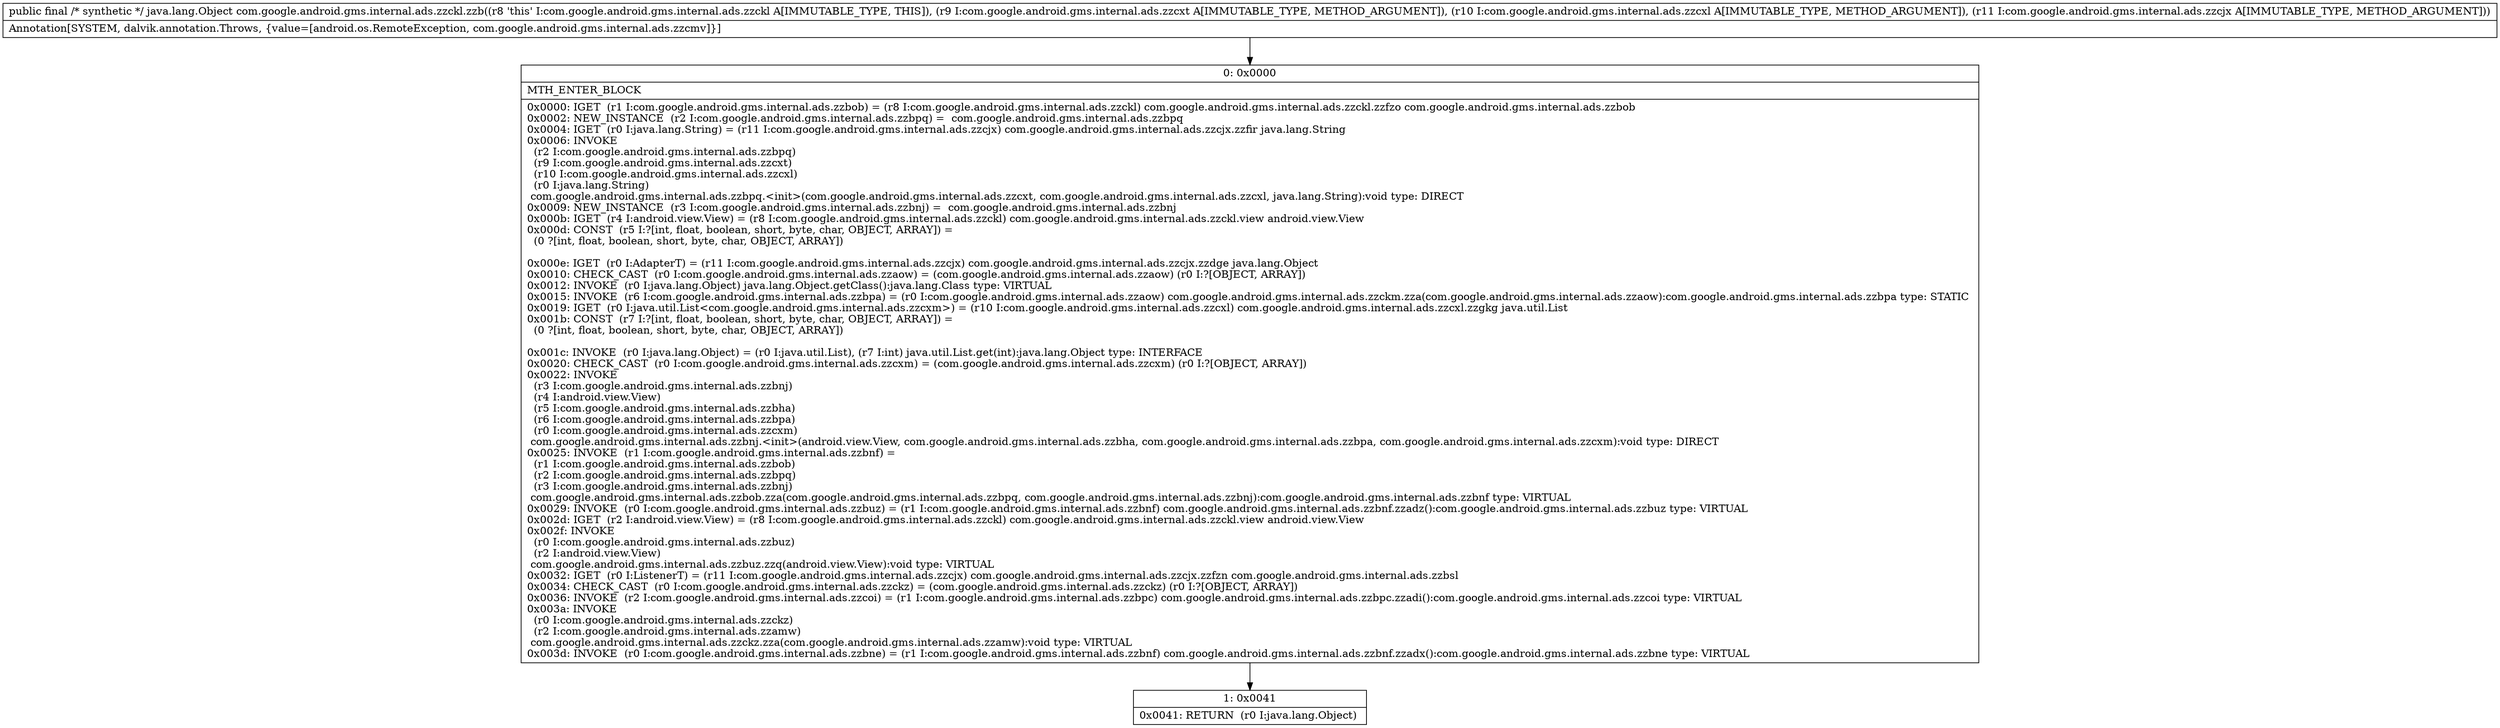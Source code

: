 digraph "CFG forcom.google.android.gms.internal.ads.zzckl.zzb(Lcom\/google\/android\/gms\/internal\/ads\/zzcxt;Lcom\/google\/android\/gms\/internal\/ads\/zzcxl;Lcom\/google\/android\/gms\/internal\/ads\/zzcjx;)Ljava\/lang\/Object;" {
Node_0 [shape=record,label="{0\:\ 0x0000|MTH_ENTER_BLOCK\l|0x0000: IGET  (r1 I:com.google.android.gms.internal.ads.zzbob) = (r8 I:com.google.android.gms.internal.ads.zzckl) com.google.android.gms.internal.ads.zzckl.zzfzo com.google.android.gms.internal.ads.zzbob \l0x0002: NEW_INSTANCE  (r2 I:com.google.android.gms.internal.ads.zzbpq) =  com.google.android.gms.internal.ads.zzbpq \l0x0004: IGET  (r0 I:java.lang.String) = (r11 I:com.google.android.gms.internal.ads.zzcjx) com.google.android.gms.internal.ads.zzcjx.zzfir java.lang.String \l0x0006: INVOKE  \l  (r2 I:com.google.android.gms.internal.ads.zzbpq)\l  (r9 I:com.google.android.gms.internal.ads.zzcxt)\l  (r10 I:com.google.android.gms.internal.ads.zzcxl)\l  (r0 I:java.lang.String)\l com.google.android.gms.internal.ads.zzbpq.\<init\>(com.google.android.gms.internal.ads.zzcxt, com.google.android.gms.internal.ads.zzcxl, java.lang.String):void type: DIRECT \l0x0009: NEW_INSTANCE  (r3 I:com.google.android.gms.internal.ads.zzbnj) =  com.google.android.gms.internal.ads.zzbnj \l0x000b: IGET  (r4 I:android.view.View) = (r8 I:com.google.android.gms.internal.ads.zzckl) com.google.android.gms.internal.ads.zzckl.view android.view.View \l0x000d: CONST  (r5 I:?[int, float, boolean, short, byte, char, OBJECT, ARRAY]) = \l  (0 ?[int, float, boolean, short, byte, char, OBJECT, ARRAY])\l \l0x000e: IGET  (r0 I:AdapterT) = (r11 I:com.google.android.gms.internal.ads.zzcjx) com.google.android.gms.internal.ads.zzcjx.zzdge java.lang.Object \l0x0010: CHECK_CAST  (r0 I:com.google.android.gms.internal.ads.zzaow) = (com.google.android.gms.internal.ads.zzaow) (r0 I:?[OBJECT, ARRAY]) \l0x0012: INVOKE  (r0 I:java.lang.Object) java.lang.Object.getClass():java.lang.Class type: VIRTUAL \l0x0015: INVOKE  (r6 I:com.google.android.gms.internal.ads.zzbpa) = (r0 I:com.google.android.gms.internal.ads.zzaow) com.google.android.gms.internal.ads.zzckm.zza(com.google.android.gms.internal.ads.zzaow):com.google.android.gms.internal.ads.zzbpa type: STATIC \l0x0019: IGET  (r0 I:java.util.List\<com.google.android.gms.internal.ads.zzcxm\>) = (r10 I:com.google.android.gms.internal.ads.zzcxl) com.google.android.gms.internal.ads.zzcxl.zzgkg java.util.List \l0x001b: CONST  (r7 I:?[int, float, boolean, short, byte, char, OBJECT, ARRAY]) = \l  (0 ?[int, float, boolean, short, byte, char, OBJECT, ARRAY])\l \l0x001c: INVOKE  (r0 I:java.lang.Object) = (r0 I:java.util.List), (r7 I:int) java.util.List.get(int):java.lang.Object type: INTERFACE \l0x0020: CHECK_CAST  (r0 I:com.google.android.gms.internal.ads.zzcxm) = (com.google.android.gms.internal.ads.zzcxm) (r0 I:?[OBJECT, ARRAY]) \l0x0022: INVOKE  \l  (r3 I:com.google.android.gms.internal.ads.zzbnj)\l  (r4 I:android.view.View)\l  (r5 I:com.google.android.gms.internal.ads.zzbha)\l  (r6 I:com.google.android.gms.internal.ads.zzbpa)\l  (r0 I:com.google.android.gms.internal.ads.zzcxm)\l com.google.android.gms.internal.ads.zzbnj.\<init\>(android.view.View, com.google.android.gms.internal.ads.zzbha, com.google.android.gms.internal.ads.zzbpa, com.google.android.gms.internal.ads.zzcxm):void type: DIRECT \l0x0025: INVOKE  (r1 I:com.google.android.gms.internal.ads.zzbnf) = \l  (r1 I:com.google.android.gms.internal.ads.zzbob)\l  (r2 I:com.google.android.gms.internal.ads.zzbpq)\l  (r3 I:com.google.android.gms.internal.ads.zzbnj)\l com.google.android.gms.internal.ads.zzbob.zza(com.google.android.gms.internal.ads.zzbpq, com.google.android.gms.internal.ads.zzbnj):com.google.android.gms.internal.ads.zzbnf type: VIRTUAL \l0x0029: INVOKE  (r0 I:com.google.android.gms.internal.ads.zzbuz) = (r1 I:com.google.android.gms.internal.ads.zzbnf) com.google.android.gms.internal.ads.zzbnf.zzadz():com.google.android.gms.internal.ads.zzbuz type: VIRTUAL \l0x002d: IGET  (r2 I:android.view.View) = (r8 I:com.google.android.gms.internal.ads.zzckl) com.google.android.gms.internal.ads.zzckl.view android.view.View \l0x002f: INVOKE  \l  (r0 I:com.google.android.gms.internal.ads.zzbuz)\l  (r2 I:android.view.View)\l com.google.android.gms.internal.ads.zzbuz.zzq(android.view.View):void type: VIRTUAL \l0x0032: IGET  (r0 I:ListenerT) = (r11 I:com.google.android.gms.internal.ads.zzcjx) com.google.android.gms.internal.ads.zzcjx.zzfzn com.google.android.gms.internal.ads.zzbsl \l0x0034: CHECK_CAST  (r0 I:com.google.android.gms.internal.ads.zzckz) = (com.google.android.gms.internal.ads.zzckz) (r0 I:?[OBJECT, ARRAY]) \l0x0036: INVOKE  (r2 I:com.google.android.gms.internal.ads.zzcoi) = (r1 I:com.google.android.gms.internal.ads.zzbpc) com.google.android.gms.internal.ads.zzbpc.zzadi():com.google.android.gms.internal.ads.zzcoi type: VIRTUAL \l0x003a: INVOKE  \l  (r0 I:com.google.android.gms.internal.ads.zzckz)\l  (r2 I:com.google.android.gms.internal.ads.zzamw)\l com.google.android.gms.internal.ads.zzckz.zza(com.google.android.gms.internal.ads.zzamw):void type: VIRTUAL \l0x003d: INVOKE  (r0 I:com.google.android.gms.internal.ads.zzbne) = (r1 I:com.google.android.gms.internal.ads.zzbnf) com.google.android.gms.internal.ads.zzbnf.zzadx():com.google.android.gms.internal.ads.zzbne type: VIRTUAL \l}"];
Node_1 [shape=record,label="{1\:\ 0x0041|0x0041: RETURN  (r0 I:java.lang.Object) \l}"];
MethodNode[shape=record,label="{public final \/* synthetic *\/ java.lang.Object com.google.android.gms.internal.ads.zzckl.zzb((r8 'this' I:com.google.android.gms.internal.ads.zzckl A[IMMUTABLE_TYPE, THIS]), (r9 I:com.google.android.gms.internal.ads.zzcxt A[IMMUTABLE_TYPE, METHOD_ARGUMENT]), (r10 I:com.google.android.gms.internal.ads.zzcxl A[IMMUTABLE_TYPE, METHOD_ARGUMENT]), (r11 I:com.google.android.gms.internal.ads.zzcjx A[IMMUTABLE_TYPE, METHOD_ARGUMENT]))  | Annotation[SYSTEM, dalvik.annotation.Throws, \{value=[android.os.RemoteException, com.google.android.gms.internal.ads.zzcmv]\}]\l}"];
MethodNode -> Node_0;
Node_0 -> Node_1;
}

